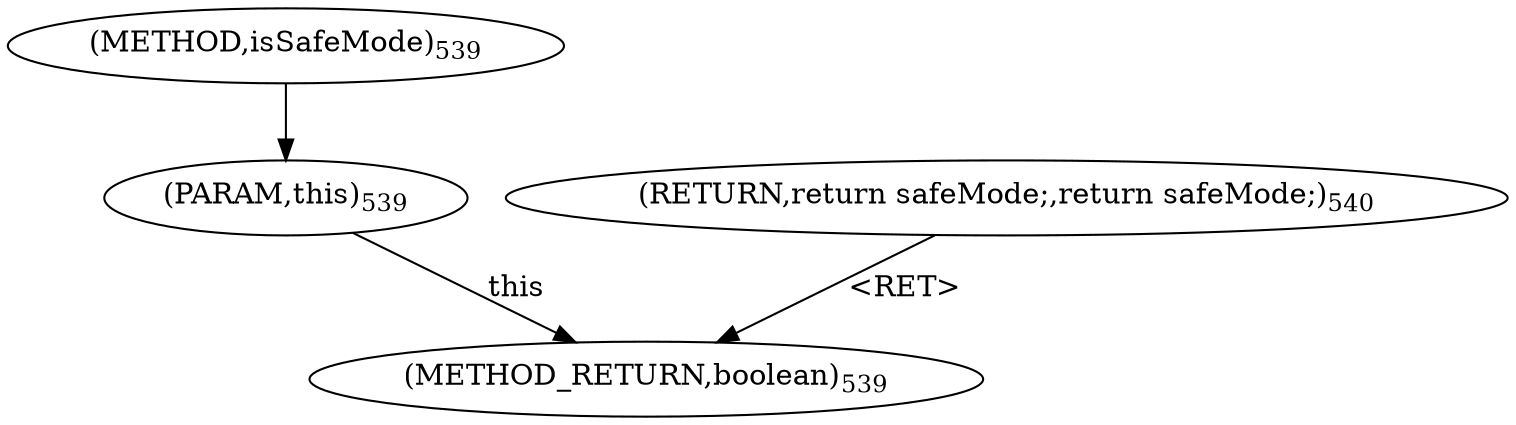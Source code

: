 digraph "isSafeMode" {  
"1381" [label = <(METHOD,isSafeMode)<SUB>539</SUB>> ]
"1390" [label = <(METHOD_RETURN,boolean)<SUB>539</SUB>> ]
"1382" [label = <(PARAM,this)<SUB>539</SUB>> ]
"1384" [label = <(RETURN,return safeMode;,return safeMode;)<SUB>540</SUB>> ]
  "1384" -> "1390"  [ label = "&lt;RET&gt;"] 
  "1382" -> "1390"  [ label = "this"] 
  "1381" -> "1382" 
}

